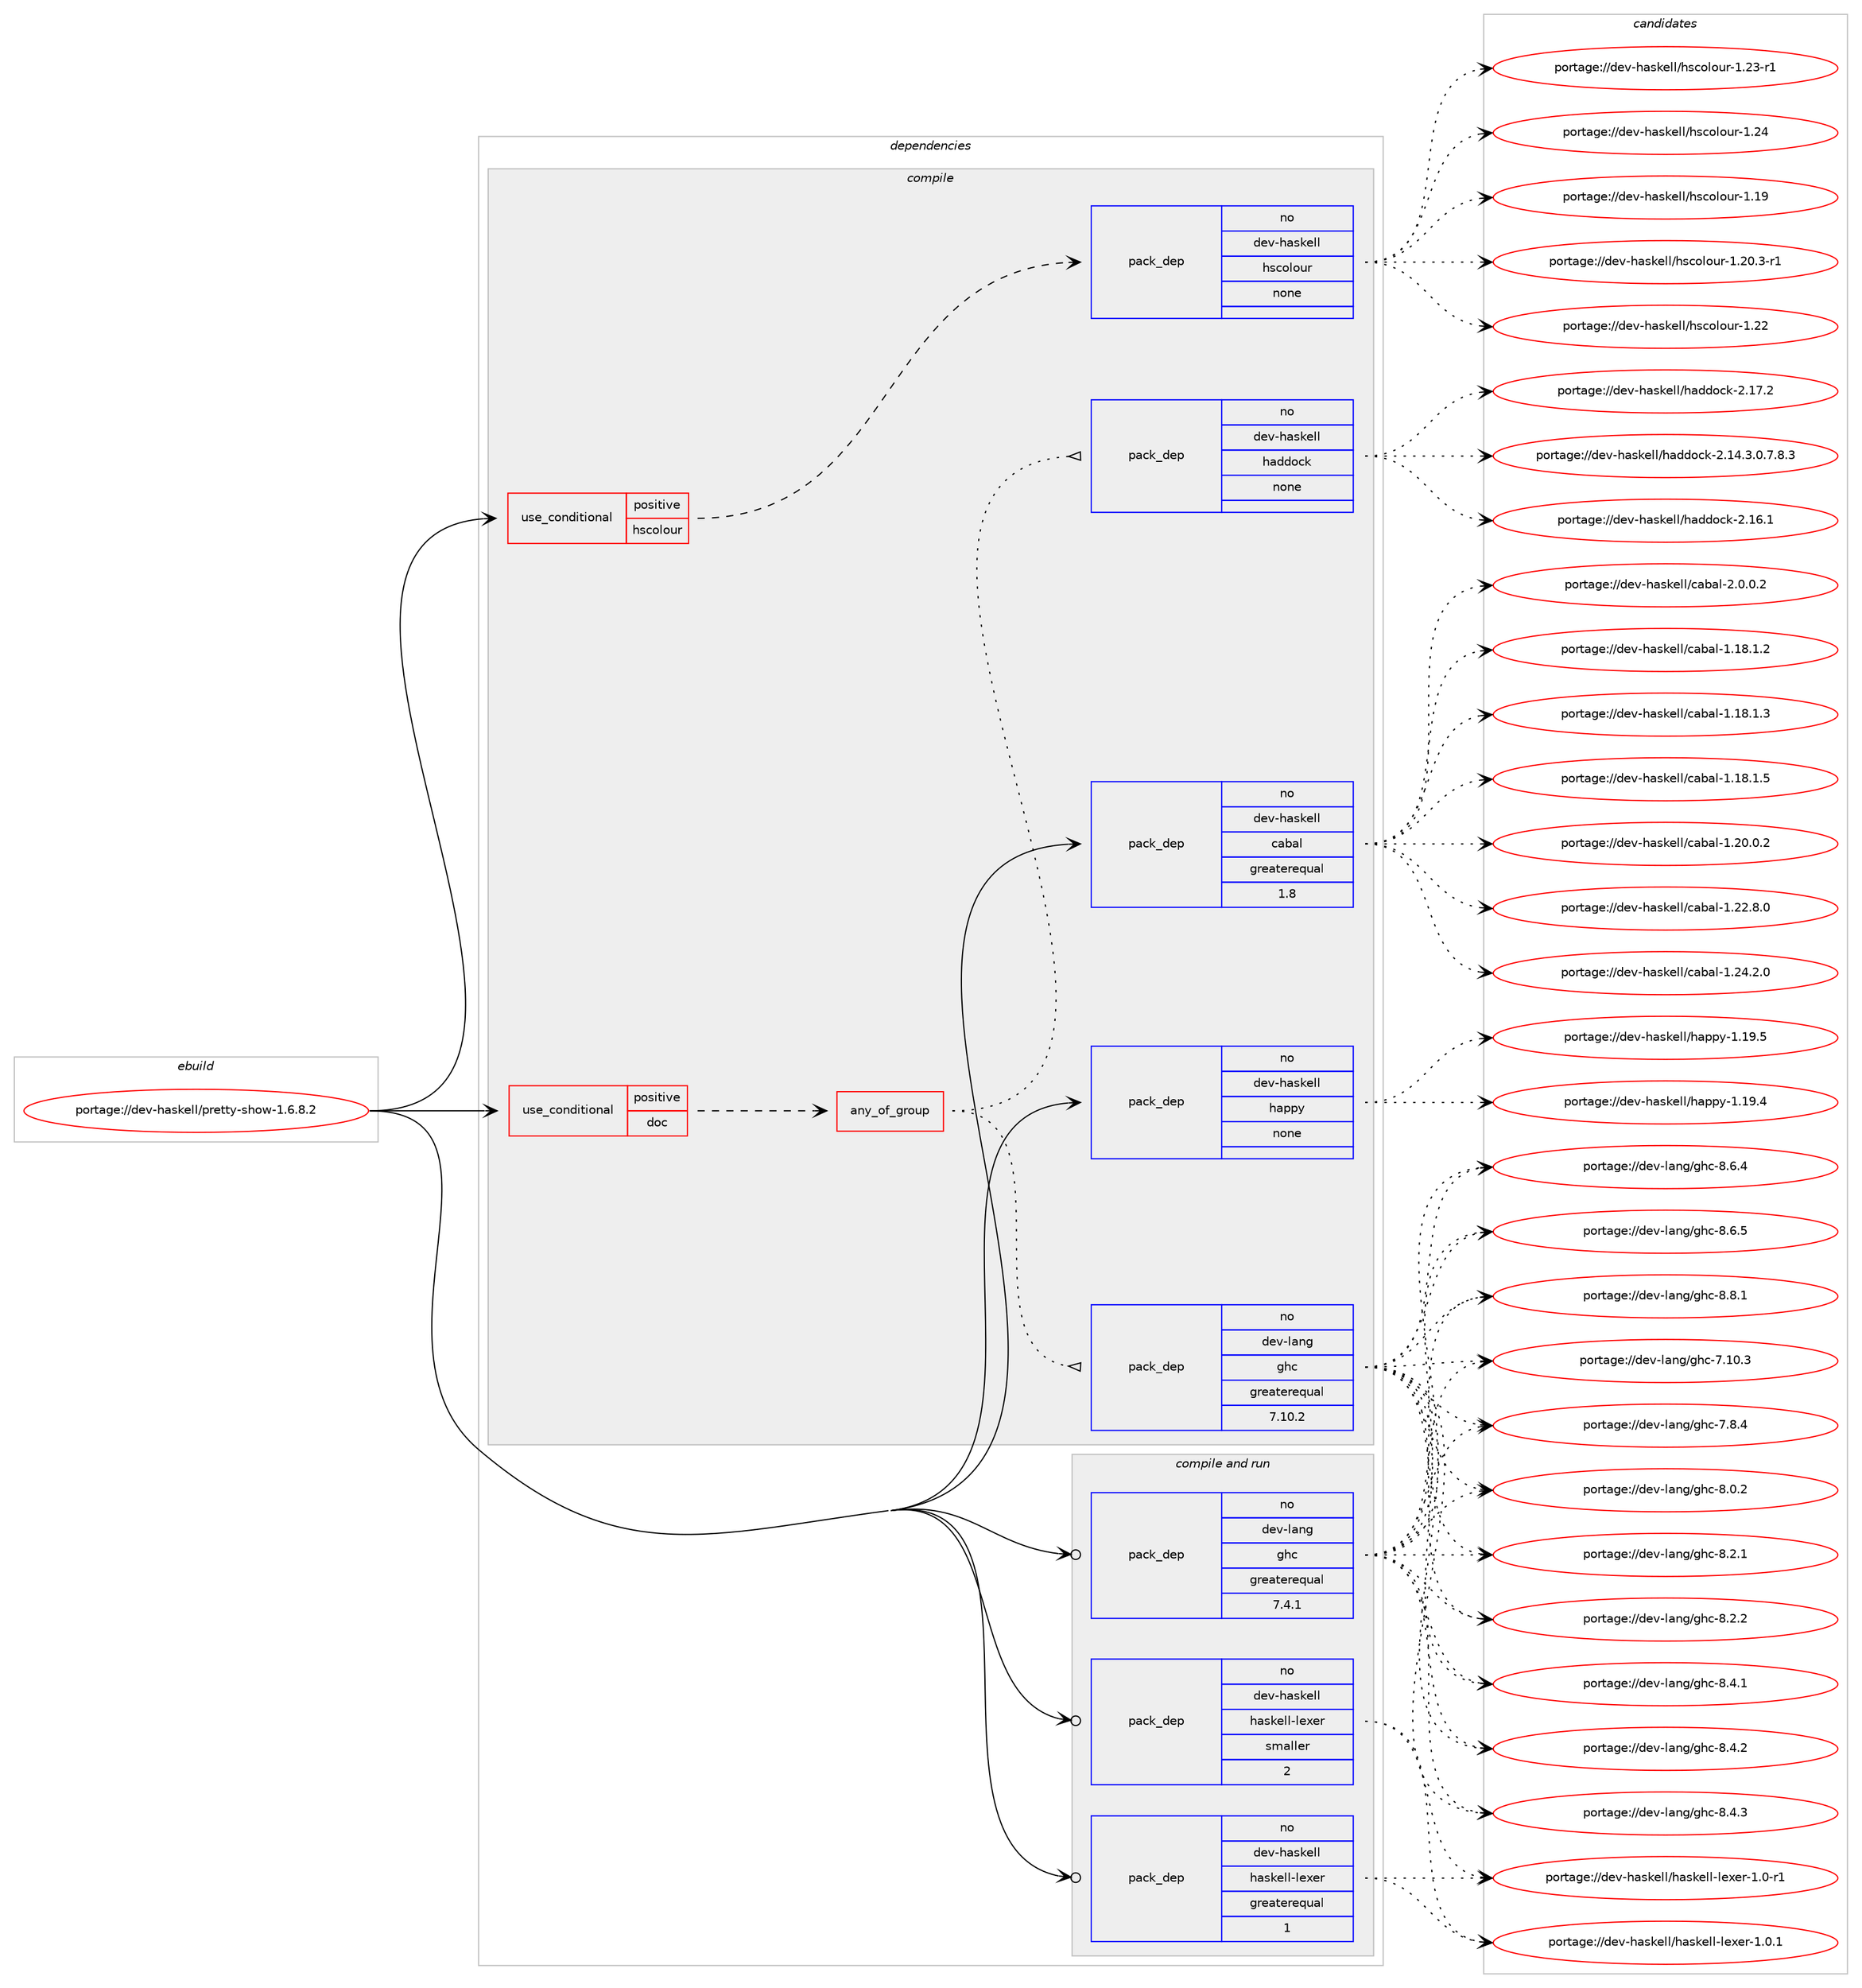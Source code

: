 digraph prolog {

# *************
# Graph options
# *************

newrank=true;
concentrate=true;
compound=true;
graph [rankdir=LR,fontname=Helvetica,fontsize=10,ranksep=1.5];#, ranksep=2.5, nodesep=0.2];
edge  [arrowhead=vee];
node  [fontname=Helvetica,fontsize=10];

# **********
# The ebuild
# **********

subgraph cluster_leftcol {
color=gray;
rank=same;
label=<<i>ebuild</i>>;
id [label="portage://dev-haskell/pretty-show-1.6.8.2", color=red, width=4, href="../dev-haskell/pretty-show-1.6.8.2.svg"];
}

# ****************
# The dependencies
# ****************

subgraph cluster_midcol {
color=gray;
label=<<i>dependencies</i>>;
subgraph cluster_compile {
fillcolor="#eeeeee";
style=filled;
label=<<i>compile</i>>;
subgraph cond16632 {
dependency77063 [label=<<TABLE BORDER="0" CELLBORDER="1" CELLSPACING="0" CELLPADDING="4"><TR><TD ROWSPAN="3" CELLPADDING="10">use_conditional</TD></TR><TR><TD>positive</TD></TR><TR><TD>doc</TD></TR></TABLE>>, shape=none, color=red];
subgraph any2179 {
dependency77064 [label=<<TABLE BORDER="0" CELLBORDER="1" CELLSPACING="0" CELLPADDING="4"><TR><TD CELLPADDING="10">any_of_group</TD></TR></TABLE>>, shape=none, color=red];subgraph pack58193 {
dependency77065 [label=<<TABLE BORDER="0" CELLBORDER="1" CELLSPACING="0" CELLPADDING="4" WIDTH="220"><TR><TD ROWSPAN="6" CELLPADDING="30">pack_dep</TD></TR><TR><TD WIDTH="110">no</TD></TR><TR><TD>dev-haskell</TD></TR><TR><TD>haddock</TD></TR><TR><TD>none</TD></TR><TR><TD></TD></TR></TABLE>>, shape=none, color=blue];
}
dependency77064:e -> dependency77065:w [weight=20,style="dotted",arrowhead="oinv"];
subgraph pack58194 {
dependency77066 [label=<<TABLE BORDER="0" CELLBORDER="1" CELLSPACING="0" CELLPADDING="4" WIDTH="220"><TR><TD ROWSPAN="6" CELLPADDING="30">pack_dep</TD></TR><TR><TD WIDTH="110">no</TD></TR><TR><TD>dev-lang</TD></TR><TR><TD>ghc</TD></TR><TR><TD>greaterequal</TD></TR><TR><TD>7.10.2</TD></TR></TABLE>>, shape=none, color=blue];
}
dependency77064:e -> dependency77066:w [weight=20,style="dotted",arrowhead="oinv"];
}
dependency77063:e -> dependency77064:w [weight=20,style="dashed",arrowhead="vee"];
}
id:e -> dependency77063:w [weight=20,style="solid",arrowhead="vee"];
subgraph cond16633 {
dependency77067 [label=<<TABLE BORDER="0" CELLBORDER="1" CELLSPACING="0" CELLPADDING="4"><TR><TD ROWSPAN="3" CELLPADDING="10">use_conditional</TD></TR><TR><TD>positive</TD></TR><TR><TD>hscolour</TD></TR></TABLE>>, shape=none, color=red];
subgraph pack58195 {
dependency77068 [label=<<TABLE BORDER="0" CELLBORDER="1" CELLSPACING="0" CELLPADDING="4" WIDTH="220"><TR><TD ROWSPAN="6" CELLPADDING="30">pack_dep</TD></TR><TR><TD WIDTH="110">no</TD></TR><TR><TD>dev-haskell</TD></TR><TR><TD>hscolour</TD></TR><TR><TD>none</TD></TR><TR><TD></TD></TR></TABLE>>, shape=none, color=blue];
}
dependency77067:e -> dependency77068:w [weight=20,style="dashed",arrowhead="vee"];
}
id:e -> dependency77067:w [weight=20,style="solid",arrowhead="vee"];
subgraph pack58196 {
dependency77069 [label=<<TABLE BORDER="0" CELLBORDER="1" CELLSPACING="0" CELLPADDING="4" WIDTH="220"><TR><TD ROWSPAN="6" CELLPADDING="30">pack_dep</TD></TR><TR><TD WIDTH="110">no</TD></TR><TR><TD>dev-haskell</TD></TR><TR><TD>cabal</TD></TR><TR><TD>greaterequal</TD></TR><TR><TD>1.8</TD></TR></TABLE>>, shape=none, color=blue];
}
id:e -> dependency77069:w [weight=20,style="solid",arrowhead="vee"];
subgraph pack58197 {
dependency77070 [label=<<TABLE BORDER="0" CELLBORDER="1" CELLSPACING="0" CELLPADDING="4" WIDTH="220"><TR><TD ROWSPAN="6" CELLPADDING="30">pack_dep</TD></TR><TR><TD WIDTH="110">no</TD></TR><TR><TD>dev-haskell</TD></TR><TR><TD>happy</TD></TR><TR><TD>none</TD></TR><TR><TD></TD></TR></TABLE>>, shape=none, color=blue];
}
id:e -> dependency77070:w [weight=20,style="solid",arrowhead="vee"];
}
subgraph cluster_compileandrun {
fillcolor="#eeeeee";
style=filled;
label=<<i>compile and run</i>>;
subgraph pack58198 {
dependency77071 [label=<<TABLE BORDER="0" CELLBORDER="1" CELLSPACING="0" CELLPADDING="4" WIDTH="220"><TR><TD ROWSPAN="6" CELLPADDING="30">pack_dep</TD></TR><TR><TD WIDTH="110">no</TD></TR><TR><TD>dev-haskell</TD></TR><TR><TD>haskell-lexer</TD></TR><TR><TD>greaterequal</TD></TR><TR><TD>1</TD></TR></TABLE>>, shape=none, color=blue];
}
id:e -> dependency77071:w [weight=20,style="solid",arrowhead="odotvee"];
subgraph pack58199 {
dependency77072 [label=<<TABLE BORDER="0" CELLBORDER="1" CELLSPACING="0" CELLPADDING="4" WIDTH="220"><TR><TD ROWSPAN="6" CELLPADDING="30">pack_dep</TD></TR><TR><TD WIDTH="110">no</TD></TR><TR><TD>dev-haskell</TD></TR><TR><TD>haskell-lexer</TD></TR><TR><TD>smaller</TD></TR><TR><TD>2</TD></TR></TABLE>>, shape=none, color=blue];
}
id:e -> dependency77072:w [weight=20,style="solid",arrowhead="odotvee"];
subgraph pack58200 {
dependency77073 [label=<<TABLE BORDER="0" CELLBORDER="1" CELLSPACING="0" CELLPADDING="4" WIDTH="220"><TR><TD ROWSPAN="6" CELLPADDING="30">pack_dep</TD></TR><TR><TD WIDTH="110">no</TD></TR><TR><TD>dev-lang</TD></TR><TR><TD>ghc</TD></TR><TR><TD>greaterequal</TD></TR><TR><TD>7.4.1</TD></TR></TABLE>>, shape=none, color=blue];
}
id:e -> dependency77073:w [weight=20,style="solid",arrowhead="odotvee"];
}
subgraph cluster_run {
fillcolor="#eeeeee";
style=filled;
label=<<i>run</i>>;
}
}

# **************
# The candidates
# **************

subgraph cluster_choices {
rank=same;
color=gray;
label=<<i>candidates</i>>;

subgraph choice58193 {
color=black;
nodesep=1;
choiceportage1001011184510497115107101108108471049710010011199107455046495246514648465546564651 [label="portage://dev-haskell/haddock-2.14.3.0.7.8.3", color=red, width=4,href="../dev-haskell/haddock-2.14.3.0.7.8.3.svg"];
choiceportage100101118451049711510710110810847104971001001119910745504649544649 [label="portage://dev-haskell/haddock-2.16.1", color=red, width=4,href="../dev-haskell/haddock-2.16.1.svg"];
choiceportage100101118451049711510710110810847104971001001119910745504649554650 [label="portage://dev-haskell/haddock-2.17.2", color=red, width=4,href="../dev-haskell/haddock-2.17.2.svg"];
dependency77065:e -> choiceportage1001011184510497115107101108108471049710010011199107455046495246514648465546564651:w [style=dotted,weight="100"];
dependency77065:e -> choiceportage100101118451049711510710110810847104971001001119910745504649544649:w [style=dotted,weight="100"];
dependency77065:e -> choiceportage100101118451049711510710110810847104971001001119910745504649554650:w [style=dotted,weight="100"];
}
subgraph choice58194 {
color=black;
nodesep=1;
choiceportage1001011184510897110103471031049945554649484651 [label="portage://dev-lang/ghc-7.10.3", color=red, width=4,href="../dev-lang/ghc-7.10.3.svg"];
choiceportage10010111845108971101034710310499455546564652 [label="portage://dev-lang/ghc-7.8.4", color=red, width=4,href="../dev-lang/ghc-7.8.4.svg"];
choiceportage10010111845108971101034710310499455646484650 [label="portage://dev-lang/ghc-8.0.2", color=red, width=4,href="../dev-lang/ghc-8.0.2.svg"];
choiceportage10010111845108971101034710310499455646504649 [label="portage://dev-lang/ghc-8.2.1", color=red, width=4,href="../dev-lang/ghc-8.2.1.svg"];
choiceportage10010111845108971101034710310499455646504650 [label="portage://dev-lang/ghc-8.2.2", color=red, width=4,href="../dev-lang/ghc-8.2.2.svg"];
choiceportage10010111845108971101034710310499455646524649 [label="portage://dev-lang/ghc-8.4.1", color=red, width=4,href="../dev-lang/ghc-8.4.1.svg"];
choiceportage10010111845108971101034710310499455646524650 [label="portage://dev-lang/ghc-8.4.2", color=red, width=4,href="../dev-lang/ghc-8.4.2.svg"];
choiceportage10010111845108971101034710310499455646524651 [label="portage://dev-lang/ghc-8.4.3", color=red, width=4,href="../dev-lang/ghc-8.4.3.svg"];
choiceportage10010111845108971101034710310499455646544652 [label="portage://dev-lang/ghc-8.6.4", color=red, width=4,href="../dev-lang/ghc-8.6.4.svg"];
choiceportage10010111845108971101034710310499455646544653 [label="portage://dev-lang/ghc-8.6.5", color=red, width=4,href="../dev-lang/ghc-8.6.5.svg"];
choiceportage10010111845108971101034710310499455646564649 [label="portage://dev-lang/ghc-8.8.1", color=red, width=4,href="../dev-lang/ghc-8.8.1.svg"];
dependency77066:e -> choiceportage1001011184510897110103471031049945554649484651:w [style=dotted,weight="100"];
dependency77066:e -> choiceportage10010111845108971101034710310499455546564652:w [style=dotted,weight="100"];
dependency77066:e -> choiceportage10010111845108971101034710310499455646484650:w [style=dotted,weight="100"];
dependency77066:e -> choiceportage10010111845108971101034710310499455646504649:w [style=dotted,weight="100"];
dependency77066:e -> choiceportage10010111845108971101034710310499455646504650:w [style=dotted,weight="100"];
dependency77066:e -> choiceportage10010111845108971101034710310499455646524649:w [style=dotted,weight="100"];
dependency77066:e -> choiceportage10010111845108971101034710310499455646524650:w [style=dotted,weight="100"];
dependency77066:e -> choiceportage10010111845108971101034710310499455646524651:w [style=dotted,weight="100"];
dependency77066:e -> choiceportage10010111845108971101034710310499455646544652:w [style=dotted,weight="100"];
dependency77066:e -> choiceportage10010111845108971101034710310499455646544653:w [style=dotted,weight="100"];
dependency77066:e -> choiceportage10010111845108971101034710310499455646564649:w [style=dotted,weight="100"];
}
subgraph choice58195 {
color=black;
nodesep=1;
choiceportage100101118451049711510710110810847104115991111081111171144549464957 [label="portage://dev-haskell/hscolour-1.19", color=red, width=4,href="../dev-haskell/hscolour-1.19.svg"];
choiceportage10010111845104971151071011081084710411599111108111117114454946504846514511449 [label="portage://dev-haskell/hscolour-1.20.3-r1", color=red, width=4,href="../dev-haskell/hscolour-1.20.3-r1.svg"];
choiceportage100101118451049711510710110810847104115991111081111171144549465050 [label="portage://dev-haskell/hscolour-1.22", color=red, width=4,href="../dev-haskell/hscolour-1.22.svg"];
choiceportage1001011184510497115107101108108471041159911110811111711445494650514511449 [label="portage://dev-haskell/hscolour-1.23-r1", color=red, width=4,href="../dev-haskell/hscolour-1.23-r1.svg"];
choiceportage100101118451049711510710110810847104115991111081111171144549465052 [label="portage://dev-haskell/hscolour-1.24", color=red, width=4,href="../dev-haskell/hscolour-1.24.svg"];
dependency77068:e -> choiceportage100101118451049711510710110810847104115991111081111171144549464957:w [style=dotted,weight="100"];
dependency77068:e -> choiceportage10010111845104971151071011081084710411599111108111117114454946504846514511449:w [style=dotted,weight="100"];
dependency77068:e -> choiceportage100101118451049711510710110810847104115991111081111171144549465050:w [style=dotted,weight="100"];
dependency77068:e -> choiceportage1001011184510497115107101108108471041159911110811111711445494650514511449:w [style=dotted,weight="100"];
dependency77068:e -> choiceportage100101118451049711510710110810847104115991111081111171144549465052:w [style=dotted,weight="100"];
}
subgraph choice58196 {
color=black;
nodesep=1;
choiceportage10010111845104971151071011081084799979897108454946495646494650 [label="portage://dev-haskell/cabal-1.18.1.2", color=red, width=4,href="../dev-haskell/cabal-1.18.1.2.svg"];
choiceportage10010111845104971151071011081084799979897108454946495646494651 [label="portage://dev-haskell/cabal-1.18.1.3", color=red, width=4,href="../dev-haskell/cabal-1.18.1.3.svg"];
choiceportage10010111845104971151071011081084799979897108454946495646494653 [label="portage://dev-haskell/cabal-1.18.1.5", color=red, width=4,href="../dev-haskell/cabal-1.18.1.5.svg"];
choiceportage10010111845104971151071011081084799979897108454946504846484650 [label="portage://dev-haskell/cabal-1.20.0.2", color=red, width=4,href="../dev-haskell/cabal-1.20.0.2.svg"];
choiceportage10010111845104971151071011081084799979897108454946505046564648 [label="portage://dev-haskell/cabal-1.22.8.0", color=red, width=4,href="../dev-haskell/cabal-1.22.8.0.svg"];
choiceportage10010111845104971151071011081084799979897108454946505246504648 [label="portage://dev-haskell/cabal-1.24.2.0", color=red, width=4,href="../dev-haskell/cabal-1.24.2.0.svg"];
choiceportage100101118451049711510710110810847999798971084550464846484650 [label="portage://dev-haskell/cabal-2.0.0.2", color=red, width=4,href="../dev-haskell/cabal-2.0.0.2.svg"];
dependency77069:e -> choiceportage10010111845104971151071011081084799979897108454946495646494650:w [style=dotted,weight="100"];
dependency77069:e -> choiceportage10010111845104971151071011081084799979897108454946495646494651:w [style=dotted,weight="100"];
dependency77069:e -> choiceportage10010111845104971151071011081084799979897108454946495646494653:w [style=dotted,weight="100"];
dependency77069:e -> choiceportage10010111845104971151071011081084799979897108454946504846484650:w [style=dotted,weight="100"];
dependency77069:e -> choiceportage10010111845104971151071011081084799979897108454946505046564648:w [style=dotted,weight="100"];
dependency77069:e -> choiceportage10010111845104971151071011081084799979897108454946505246504648:w [style=dotted,weight="100"];
dependency77069:e -> choiceportage100101118451049711510710110810847999798971084550464846484650:w [style=dotted,weight="100"];
}
subgraph choice58197 {
color=black;
nodesep=1;
choiceportage1001011184510497115107101108108471049711211212145494649574652 [label="portage://dev-haskell/happy-1.19.4", color=red, width=4,href="../dev-haskell/happy-1.19.4.svg"];
choiceportage1001011184510497115107101108108471049711211212145494649574653 [label="portage://dev-haskell/happy-1.19.5", color=red, width=4,href="../dev-haskell/happy-1.19.5.svg"];
dependency77070:e -> choiceportage1001011184510497115107101108108471049711211212145494649574652:w [style=dotted,weight="100"];
dependency77070:e -> choiceportage1001011184510497115107101108108471049711211212145494649574653:w [style=dotted,weight="100"];
}
subgraph choice58198 {
color=black;
nodesep=1;
choiceportage1001011184510497115107101108108471049711510710110810845108101120101114454946484511449 [label="portage://dev-haskell/haskell-lexer-1.0-r1", color=red, width=4,href="../dev-haskell/haskell-lexer-1.0-r1.svg"];
choiceportage1001011184510497115107101108108471049711510710110810845108101120101114454946484649 [label="portage://dev-haskell/haskell-lexer-1.0.1", color=red, width=4,href="../dev-haskell/haskell-lexer-1.0.1.svg"];
dependency77071:e -> choiceportage1001011184510497115107101108108471049711510710110810845108101120101114454946484511449:w [style=dotted,weight="100"];
dependency77071:e -> choiceportage1001011184510497115107101108108471049711510710110810845108101120101114454946484649:w [style=dotted,weight="100"];
}
subgraph choice58199 {
color=black;
nodesep=1;
choiceportage1001011184510497115107101108108471049711510710110810845108101120101114454946484511449 [label="portage://dev-haskell/haskell-lexer-1.0-r1", color=red, width=4,href="../dev-haskell/haskell-lexer-1.0-r1.svg"];
choiceportage1001011184510497115107101108108471049711510710110810845108101120101114454946484649 [label="portage://dev-haskell/haskell-lexer-1.0.1", color=red, width=4,href="../dev-haskell/haskell-lexer-1.0.1.svg"];
dependency77072:e -> choiceportage1001011184510497115107101108108471049711510710110810845108101120101114454946484511449:w [style=dotted,weight="100"];
dependency77072:e -> choiceportage1001011184510497115107101108108471049711510710110810845108101120101114454946484649:w [style=dotted,weight="100"];
}
subgraph choice58200 {
color=black;
nodesep=1;
choiceportage1001011184510897110103471031049945554649484651 [label="portage://dev-lang/ghc-7.10.3", color=red, width=4,href="../dev-lang/ghc-7.10.3.svg"];
choiceportage10010111845108971101034710310499455546564652 [label="portage://dev-lang/ghc-7.8.4", color=red, width=4,href="../dev-lang/ghc-7.8.4.svg"];
choiceportage10010111845108971101034710310499455646484650 [label="portage://dev-lang/ghc-8.0.2", color=red, width=4,href="../dev-lang/ghc-8.0.2.svg"];
choiceportage10010111845108971101034710310499455646504649 [label="portage://dev-lang/ghc-8.2.1", color=red, width=4,href="../dev-lang/ghc-8.2.1.svg"];
choiceportage10010111845108971101034710310499455646504650 [label="portage://dev-lang/ghc-8.2.2", color=red, width=4,href="../dev-lang/ghc-8.2.2.svg"];
choiceportage10010111845108971101034710310499455646524649 [label="portage://dev-lang/ghc-8.4.1", color=red, width=4,href="../dev-lang/ghc-8.4.1.svg"];
choiceportage10010111845108971101034710310499455646524650 [label="portage://dev-lang/ghc-8.4.2", color=red, width=4,href="../dev-lang/ghc-8.4.2.svg"];
choiceportage10010111845108971101034710310499455646524651 [label="portage://dev-lang/ghc-8.4.3", color=red, width=4,href="../dev-lang/ghc-8.4.3.svg"];
choiceportage10010111845108971101034710310499455646544652 [label="portage://dev-lang/ghc-8.6.4", color=red, width=4,href="../dev-lang/ghc-8.6.4.svg"];
choiceportage10010111845108971101034710310499455646544653 [label="portage://dev-lang/ghc-8.6.5", color=red, width=4,href="../dev-lang/ghc-8.6.5.svg"];
choiceportage10010111845108971101034710310499455646564649 [label="portage://dev-lang/ghc-8.8.1", color=red, width=4,href="../dev-lang/ghc-8.8.1.svg"];
dependency77073:e -> choiceportage1001011184510897110103471031049945554649484651:w [style=dotted,weight="100"];
dependency77073:e -> choiceportage10010111845108971101034710310499455546564652:w [style=dotted,weight="100"];
dependency77073:e -> choiceportage10010111845108971101034710310499455646484650:w [style=dotted,weight="100"];
dependency77073:e -> choiceportage10010111845108971101034710310499455646504649:w [style=dotted,weight="100"];
dependency77073:e -> choiceportage10010111845108971101034710310499455646504650:w [style=dotted,weight="100"];
dependency77073:e -> choiceportage10010111845108971101034710310499455646524649:w [style=dotted,weight="100"];
dependency77073:e -> choiceportage10010111845108971101034710310499455646524650:w [style=dotted,weight="100"];
dependency77073:e -> choiceportage10010111845108971101034710310499455646524651:w [style=dotted,weight="100"];
dependency77073:e -> choiceportage10010111845108971101034710310499455646544652:w [style=dotted,weight="100"];
dependency77073:e -> choiceportage10010111845108971101034710310499455646544653:w [style=dotted,weight="100"];
dependency77073:e -> choiceportage10010111845108971101034710310499455646564649:w [style=dotted,weight="100"];
}
}

}
